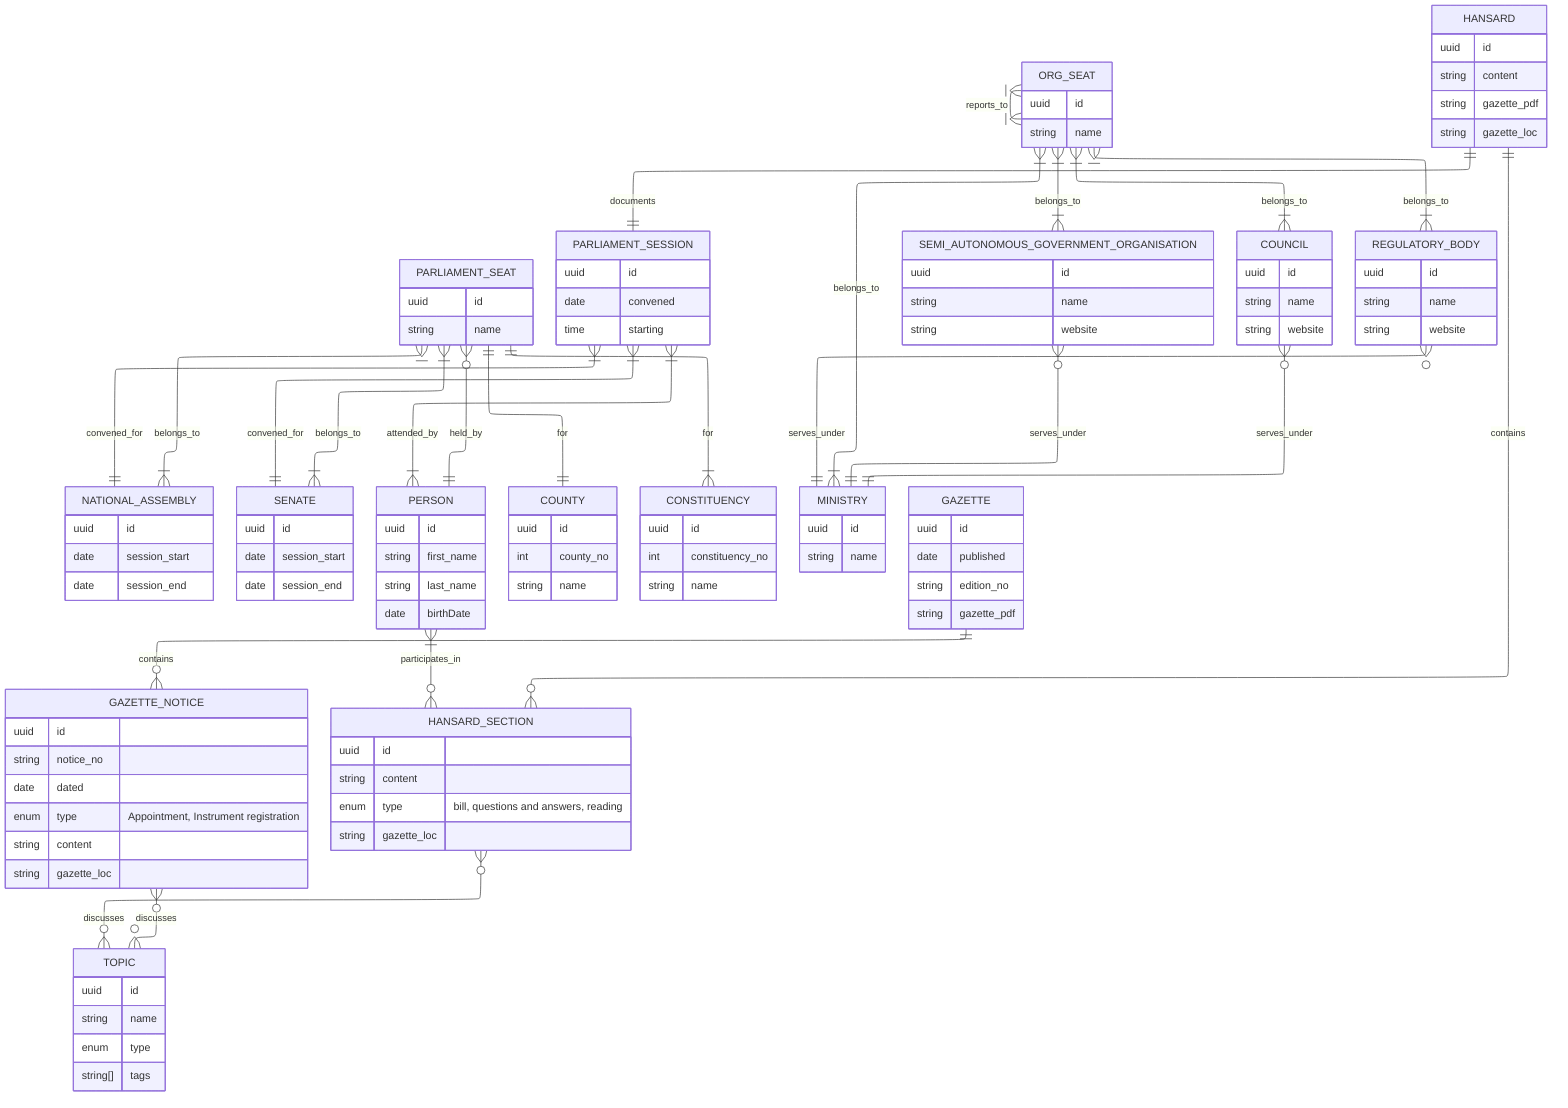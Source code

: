 ---
    config:
        layout: elk
---
erDiagram
    NATIONAL_ASSEMBLY {
        uuid id
        date session_start
        date session_end
    }
    SENATE {
        uuid id
        date session_start
        date session_end
    }
    PERSON {
        uuid id
        string first_name
        string last_name
        date birthDate
    }
    PARLIAMENT_SEAT {
        uuid id
        string name
    }
    COUNTY {
        uuid id
        int county_no
        string name
    }
    CONSTITUENCY {
        uuid id
        int constituency_no
        string name
    }
    PARLIAMENT_SEAT many(1) to many(1) NATIONAL_ASSEMBLY : belongs_to
    PARLIAMENT_SEAT many(1) to many(1) SENATE : belongs_to
    PARLIAMENT_SEAT many(0) to 1 PERSON : held_by
    PARLIAMENT_SEAT 1 to 1 COUNTY : for
    PARLIAMENT_SEAT 1 to many(1) CONSTITUENCY : for

    ORG_SEAT {
        uuid id
        string name
    }
    ORG_SEAT many(1) to many(1) ORG_SEAT : reports_to
    MINISTRY {
        uuid id
        string name
    }
    ORG_SEAT many(1) to many(1) MINISTRY : belongs_to
    ORG_SEAT many(1) to many(1) SAGO : belongs_to
    ORG_SEAT many(1) to many(1) COUNCIL : belongs_to
    ORG_SEAT many(1) to many(1) REGULATORY_BODY : belongs_to
    SAGO[SEMI_AUTONOMOUS_GOVERNMENT_ORGANISATION] {
        uuid id
        string name
        string website
    }
    COUNCIL {
        uuid id
        string name
        string website
    }
    REGULATORY_BODY {
        uuid id
        string name
        string website
    }
    SAGO many(0) to 1 MINISTRY : serves_under
    COUNCIL many(0) to 1 MINISTRY : serves_under
    REGULATORY_BODY many(0) to 1 MINISTRY : serves_under

    GAZETTE {
        uuid id
        date published
        string edition_no
        string gazette_pdf
    }

    GAZETTE_NOTICE {
        uuid id
        string notice_no 
        date dated
        enum type   "Appointment, Instrument registration"
        string content
        string gazette_loc
    }
    GAZETTE 1 to many GAZETTE_NOTICE : contains
    GAZETTE_NOTICE many(0) to many(0) TOPIC : discusses

    HANSARD {
        uuid id
        string content
        string gazette_pdf
        string gazette_loc
    }

    HANSARD_SECTION {
        uuid id
        string content
        enum type "bill, questions and answers, reading"
        string gazette_loc
    }

    TOPIC {
        uuid id
        string name
        enum type
        string[] tags
    }

    HANSARD 1 to many HANSARD_SECTION : contains
    PERSON many(1) to many(0) HANSARD_SECTION  : participates_in
    HANSARD_SECTION many to many TOPIC : discusses

    PARLIAMENT_SESSION {
        uuid id
        date convened
        time starting
    }

    HANSARD 1 to 1 PARLIAMENT_SESSION : documents
    PARLIAMENT_SESSION many(1) to 1 SENATE : convened_for
    PARLIAMENT_SESSION many(1) to 1 NATIONAL_ASSEMBLY : convened_for
    PARLIAMENT_SESSION many(1) to many(1) PERSON : attended_by